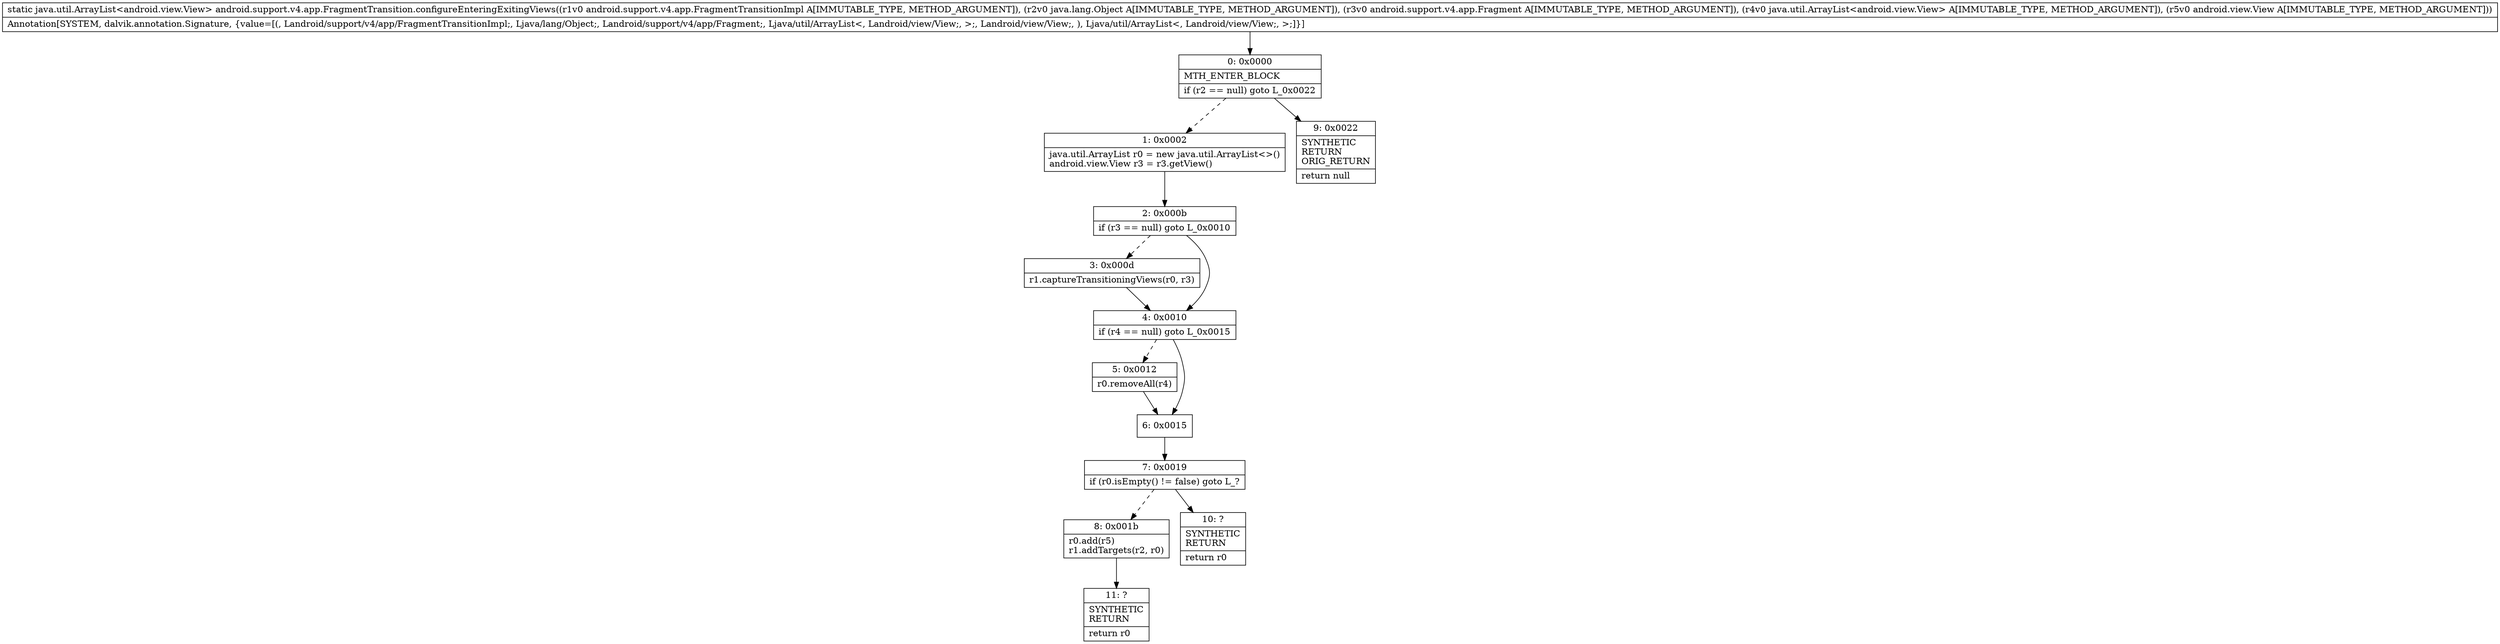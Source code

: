 digraph "CFG forandroid.support.v4.app.FragmentTransition.configureEnteringExitingViews(Landroid\/support\/v4\/app\/FragmentTransitionImpl;Ljava\/lang\/Object;Landroid\/support\/v4\/app\/Fragment;Ljava\/util\/ArrayList;Landroid\/view\/View;)Ljava\/util\/ArrayList;" {
Node_0 [shape=record,label="{0\:\ 0x0000|MTH_ENTER_BLOCK\l|if (r2 == null) goto L_0x0022\l}"];
Node_1 [shape=record,label="{1\:\ 0x0002|java.util.ArrayList r0 = new java.util.ArrayList\<\>()\landroid.view.View r3 = r3.getView()\l}"];
Node_2 [shape=record,label="{2\:\ 0x000b|if (r3 == null) goto L_0x0010\l}"];
Node_3 [shape=record,label="{3\:\ 0x000d|r1.captureTransitioningViews(r0, r3)\l}"];
Node_4 [shape=record,label="{4\:\ 0x0010|if (r4 == null) goto L_0x0015\l}"];
Node_5 [shape=record,label="{5\:\ 0x0012|r0.removeAll(r4)\l}"];
Node_6 [shape=record,label="{6\:\ 0x0015}"];
Node_7 [shape=record,label="{7\:\ 0x0019|if (r0.isEmpty() != false) goto L_?\l}"];
Node_8 [shape=record,label="{8\:\ 0x001b|r0.add(r5)\lr1.addTargets(r2, r0)\l}"];
Node_9 [shape=record,label="{9\:\ 0x0022|SYNTHETIC\lRETURN\lORIG_RETURN\l|return null\l}"];
Node_10 [shape=record,label="{10\:\ ?|SYNTHETIC\lRETURN\l|return r0\l}"];
Node_11 [shape=record,label="{11\:\ ?|SYNTHETIC\lRETURN\l|return r0\l}"];
MethodNode[shape=record,label="{static java.util.ArrayList\<android.view.View\> android.support.v4.app.FragmentTransition.configureEnteringExitingViews((r1v0 android.support.v4.app.FragmentTransitionImpl A[IMMUTABLE_TYPE, METHOD_ARGUMENT]), (r2v0 java.lang.Object A[IMMUTABLE_TYPE, METHOD_ARGUMENT]), (r3v0 android.support.v4.app.Fragment A[IMMUTABLE_TYPE, METHOD_ARGUMENT]), (r4v0 java.util.ArrayList\<android.view.View\> A[IMMUTABLE_TYPE, METHOD_ARGUMENT]), (r5v0 android.view.View A[IMMUTABLE_TYPE, METHOD_ARGUMENT]))  | Annotation[SYSTEM, dalvik.annotation.Signature, \{value=[(, Landroid\/support\/v4\/app\/FragmentTransitionImpl;, Ljava\/lang\/Object;, Landroid\/support\/v4\/app\/Fragment;, Ljava\/util\/ArrayList\<, Landroid\/view\/View;, \>;, Landroid\/view\/View;, ), Ljava\/util\/ArrayList\<, Landroid\/view\/View;, \>;]\}]\l}"];
MethodNode -> Node_0;
Node_0 -> Node_1[style=dashed];
Node_0 -> Node_9;
Node_1 -> Node_2;
Node_2 -> Node_3[style=dashed];
Node_2 -> Node_4;
Node_3 -> Node_4;
Node_4 -> Node_5[style=dashed];
Node_4 -> Node_6;
Node_5 -> Node_6;
Node_6 -> Node_7;
Node_7 -> Node_8[style=dashed];
Node_7 -> Node_10;
Node_8 -> Node_11;
}

